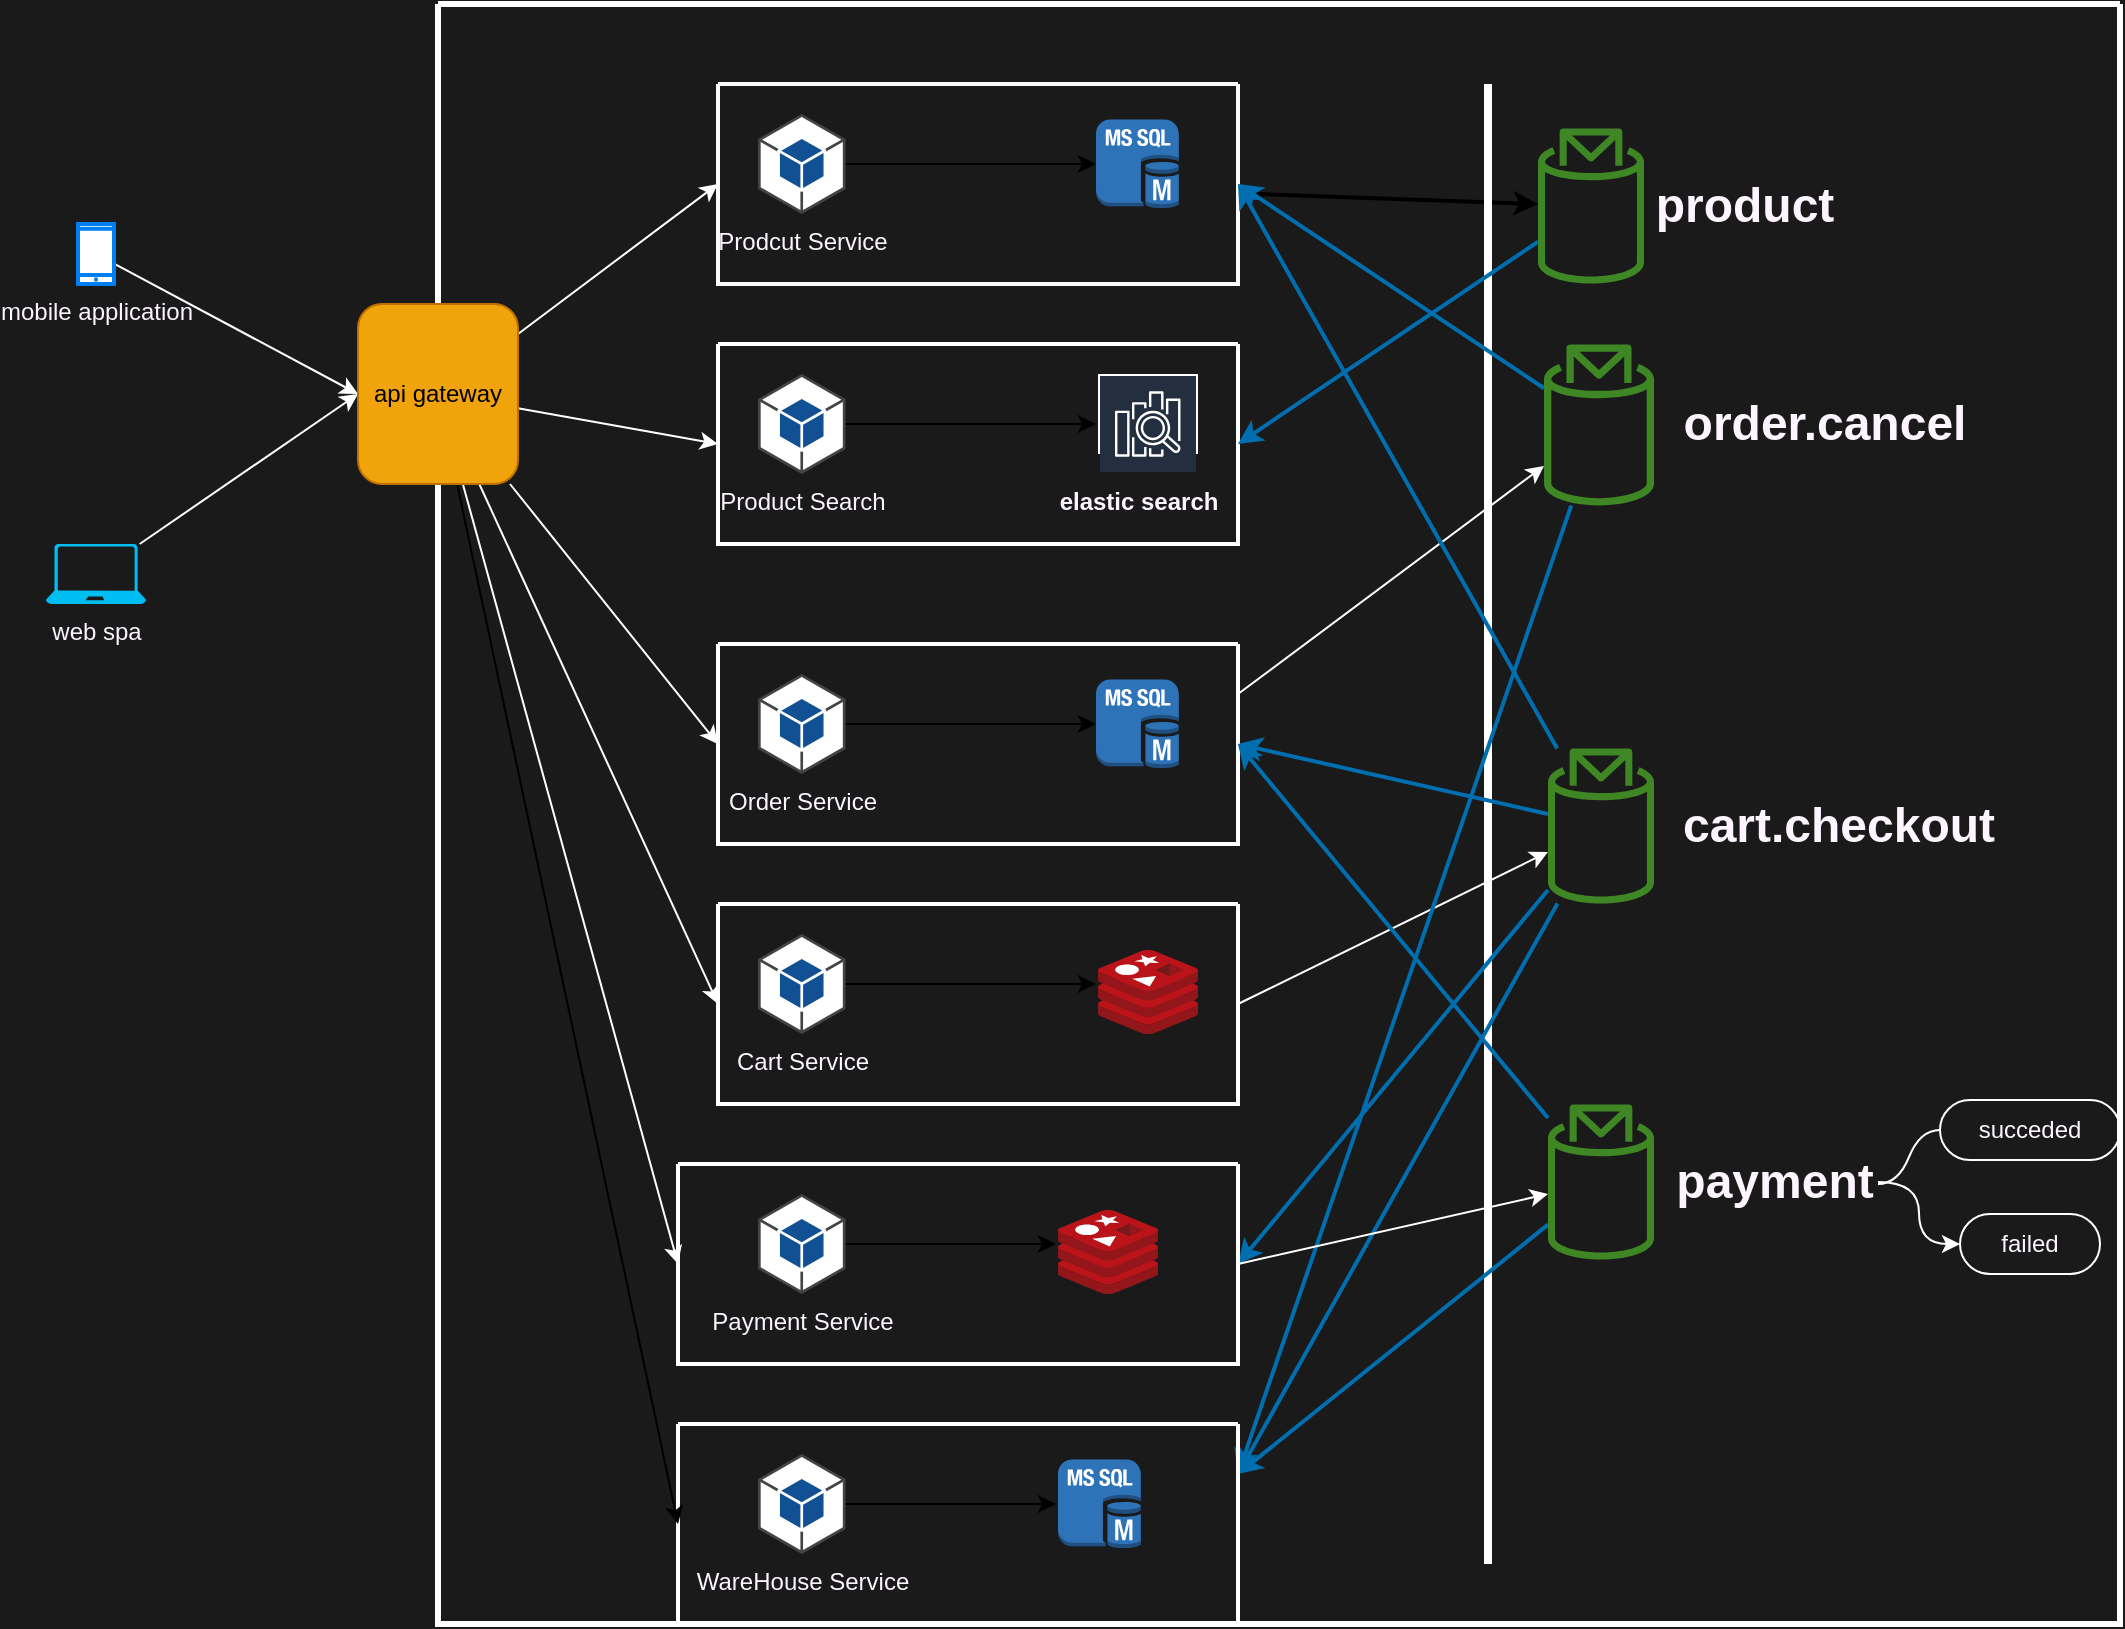 <mxfile>
    <diagram id="WOn5wwiRH83vvZWBE0tc" name="Page-1">
        <mxGraphModel dx="625" dy="566" grid="1" gridSize="10" guides="1" tooltips="1" connect="1" arrows="1" fold="1" page="1" pageScale="1" pageWidth="600" pageHeight="1600" background="#1A1A1A" math="0" shadow="0">
            <root>
                <mxCell id="0"/>
                <mxCell id="1" parent="0"/>
                <mxCell id="12" value="" style="swimlane;startSize=0;strokeWidth=3;strokeColor=#FFFFFF;" parent="1" vertex="1">
                    <mxGeometry x="230" y="180" width="841" height="810" as="geometry"/>
                </mxCell>
                <mxCell id="83" style="edgeStyle=none;html=1;strokeWidth=2;" edge="1" parent="12" source="14" target="41">
                    <mxGeometry relative="1" as="geometry"/>
                </mxCell>
                <mxCell id="14" value="" style="swimlane;startSize=0;fontColor=#FCF5FF;strokeWidth=2;strokeColor=#FAFAFA;" parent="12" vertex="1">
                    <mxGeometry x="140" y="40" width="260" height="100" as="geometry"/>
                </mxCell>
                <mxCell id="21" style="edgeStyle=none;html=1;fontColor=#FCF5FF;" parent="14" source="15" target="20" edge="1">
                    <mxGeometry relative="1" as="geometry"/>
                </mxCell>
                <mxCell id="15" value="Prodcut Service" style="outlineConnect=0;dashed=0;verticalLabelPosition=bottom;verticalAlign=top;align=center;html=1;shape=mxgraph.aws3.android;fillColor=#115193;gradientColor=none;fontColor=#FCF5FF;" parent="14" vertex="1">
                    <mxGeometry x="20" y="15" width="43.75" height="50" as="geometry"/>
                </mxCell>
                <mxCell id="20" value="" style="outlineConnect=0;dashed=0;verticalLabelPosition=bottom;verticalAlign=top;align=center;html=1;shape=mxgraph.aws3.ms_sql_instance;fillColor=#2E73B8;gradientColor=none;fontColor=#FCF5FF;" parent="14" vertex="1">
                    <mxGeometry x="189" y="17.75" width="41.4" height="44.5" as="geometry"/>
                </mxCell>
                <mxCell id="56" style="edgeStyle=none;rounded=1;html=1;fontColor=#FCF5FF;exitX=1;exitY=0.25;exitDx=0;exitDy=0;strokeColor=#FFFFFF;" parent="12" source="22" target="54" edge="1">
                    <mxGeometry relative="1" as="geometry"/>
                </mxCell>
                <mxCell id="22" value="" style="swimlane;startSize=0;fontColor=#FCF5FF;strokeWidth=2;strokeColor=#FFFFFF;" parent="12" vertex="1">
                    <mxGeometry x="140" y="320" width="260" height="100" as="geometry"/>
                </mxCell>
                <mxCell id="23" style="edgeStyle=none;html=1;fontColor=#FCF5FF;" parent="22" source="24" target="25" edge="1">
                    <mxGeometry relative="1" as="geometry"/>
                </mxCell>
                <mxCell id="24" value="Order Service" style="outlineConnect=0;dashed=0;verticalLabelPosition=bottom;verticalAlign=top;align=center;html=1;shape=mxgraph.aws3.android;fillColor=#115193;gradientColor=none;fontColor=#FCF5FF;" parent="22" vertex="1">
                    <mxGeometry x="20" y="15" width="43.75" height="50" as="geometry"/>
                </mxCell>
                <mxCell id="25" value="" style="outlineConnect=0;dashed=0;verticalLabelPosition=bottom;verticalAlign=top;align=center;html=1;shape=mxgraph.aws3.ms_sql_instance;fillColor=#2E73B8;gradientColor=none;fontColor=#FCF5FF;" parent="22" vertex="1">
                    <mxGeometry x="189" y="17.75" width="41.4" height="44.5" as="geometry"/>
                </mxCell>
                <mxCell id="53" style="edgeStyle=none;rounded=1;html=1;exitX=1;exitY=0.5;exitDx=0;exitDy=0;fontColor=#FCF5FF;strokeColor=#FFFFFF;" parent="12" source="26" target="46" edge="1">
                    <mxGeometry relative="1" as="geometry"/>
                </mxCell>
                <mxCell id="26" value="" style="swimlane;startSize=0;fontColor=#FCF5FF;strokeWidth=2;strokeColor=#FFFFFF;" parent="12" vertex="1">
                    <mxGeometry x="140" y="450" width="260" height="100" as="geometry"/>
                </mxCell>
                <mxCell id="27" style="edgeStyle=none;html=1;fontColor=#FCF5FF;" parent="26" source="28" edge="1">
                    <mxGeometry relative="1" as="geometry">
                        <mxPoint x="189" y="40" as="targetPoint"/>
                    </mxGeometry>
                </mxCell>
                <mxCell id="28" value="Cart Service" style="outlineConnect=0;dashed=0;verticalLabelPosition=bottom;verticalAlign=top;align=center;html=1;shape=mxgraph.aws3.android;fillColor=#115193;gradientColor=none;fontColor=#FCF5FF;" parent="26" vertex="1">
                    <mxGeometry x="20" y="15" width="43.75" height="50" as="geometry"/>
                </mxCell>
                <mxCell id="30" value="" style="sketch=0;aspect=fixed;html=1;points=[];align=center;image;fontSize=12;image=img/lib/mscae/Cache_Redis_Product.svg;fontColor=#FCF5FF;" parent="26" vertex="1">
                    <mxGeometry x="190" y="23" width="50" height="42" as="geometry"/>
                </mxCell>
                <mxCell id="34" value="" style="line;strokeWidth=4;direction=south;html=1;perimeter=backbonePerimeter;points=[];outlineConnect=0;fillColor=#f9f7ed;strokeColor=#FFFFFF;" parent="12" vertex="1">
                    <mxGeometry x="520" y="40" width="10" height="740" as="geometry"/>
                </mxCell>
                <mxCell id="35" value="" style="swimlane;startSize=0;fontColor=#FCF5FF;strokeWidth=2;strokeColor=#FFFFFF;" parent="12" vertex="1">
                    <mxGeometry x="140" y="170" width="260" height="100" as="geometry"/>
                </mxCell>
                <mxCell id="36" style="edgeStyle=none;html=1;fontColor=#FCF5FF;" parent="35" source="37" edge="1">
                    <mxGeometry relative="1" as="geometry">
                        <mxPoint x="189" y="40" as="targetPoint"/>
                    </mxGeometry>
                </mxCell>
                <mxCell id="37" value="Product Search" style="outlineConnect=0;dashed=0;verticalLabelPosition=bottom;verticalAlign=top;align=center;html=1;shape=mxgraph.aws3.android;fillColor=#115193;gradientColor=none;fontColor=#FCF5FF;" parent="35" vertex="1">
                    <mxGeometry x="20" y="15" width="43.75" height="50" as="geometry"/>
                </mxCell>
                <mxCell id="42" value="" style="sketch=0;outlineConnect=0;fontColor=#FCF5FF;gradientColor=none;strokeColor=#ffffff;fillColor=#232F3E;dashed=0;verticalLabelPosition=middle;verticalAlign=bottom;align=center;html=1;whiteSpace=wrap;fontSize=10;fontStyle=1;spacing=3;shape=mxgraph.aws4.productIcon;prIcon=mxgraph.aws4.elasticsearch_service;" parent="35" vertex="1">
                    <mxGeometry x="190" y="15" width="50" height="40" as="geometry"/>
                </mxCell>
                <mxCell id="72" value="&lt;p style=&quot;line-height: 1.2&quot;&gt;&lt;font style=&quot;font-size: 12px&quot;&gt;elastic search&lt;/font&gt;&lt;/p&gt;" style="text;strokeColor=none;fillColor=none;html=1;fontSize=24;fontStyle=1;verticalAlign=middle;align=center;fontColor=#FCF5FF;" parent="35" vertex="1">
                    <mxGeometry x="160" y="55" width="100" height="40" as="geometry"/>
                </mxCell>
                <mxCell id="84" style="edgeStyle=none;html=1;entryX=1;entryY=0.5;entryDx=0;entryDy=0;strokeWidth=2;fillColor=#1ba1e2;strokeColor=#006EAF;" edge="1" parent="12" source="41" target="35">
                    <mxGeometry relative="1" as="geometry"/>
                </mxCell>
                <mxCell id="41" value="" style="sketch=0;outlineConnect=0;fontColor=#FCF5FF;gradientColor=none;fillColor=#3F8624;strokeColor=none;dashed=0;verticalLabelPosition=bottom;verticalAlign=top;align=center;html=1;fontSize=12;fontStyle=0;aspect=fixed;pointerEvents=1;shape=mxgraph.aws4.topic_2;" parent="12" vertex="1">
                    <mxGeometry x="550" y="62" width="53" height="78" as="geometry"/>
                </mxCell>
                <mxCell id="45" value="product" style="text;strokeColor=none;fillColor=none;html=1;fontSize=24;fontStyle=1;verticalAlign=middle;align=center;fontColor=#FCF5FF;" parent="12" vertex="1">
                    <mxGeometry x="603" y="81" width="100" height="40" as="geometry"/>
                </mxCell>
                <mxCell id="50" style="edgeStyle=none;html=1;entryX=1;entryY=0.5;entryDx=0;entryDy=0;fontColor=#FCF5FF;fillColor=#1ba1e2;strokeColor=#006EAF;rounded=1;strokeWidth=2;" parent="12" source="46" target="14" edge="1">
                    <mxGeometry relative="1" as="geometry"/>
                </mxCell>
                <mxCell id="51" style="edgeStyle=none;rounded=1;html=1;entryX=1;entryY=0.5;entryDx=0;entryDy=0;fontColor=#FCF5FF;fillColor=#1ba1e2;strokeColor=#006EAF;strokeWidth=2;" parent="12" source="46" target="22" edge="1">
                    <mxGeometry relative="1" as="geometry"/>
                </mxCell>
                <mxCell id="81" style="edgeStyle=none;html=1;entryX=1;entryY=0.25;entryDx=0;entryDy=0;fillColor=#1ba1e2;strokeColor=#006EAF;strokeWidth=2;" parent="12" source="46" target="73" edge="1">
                    <mxGeometry relative="1" as="geometry"/>
                </mxCell>
                <mxCell id="82" style="edgeStyle=none;html=1;entryX=1;entryY=0.5;entryDx=0;entryDy=0;fillColor=#1ba1e2;strokeColor=#006EAF;strokeWidth=2;" edge="1" parent="12" source="46" target="58">
                    <mxGeometry relative="1" as="geometry"/>
                </mxCell>
                <mxCell id="46" value="" style="sketch=0;outlineConnect=0;fontColor=#FCF5FF;gradientColor=none;fillColor=#3F8624;strokeColor=none;dashed=0;verticalLabelPosition=bottom;verticalAlign=top;align=center;html=1;fontSize=12;fontStyle=0;aspect=fixed;pointerEvents=1;shape=mxgraph.aws4.topic_2;" parent="12" vertex="1">
                    <mxGeometry x="555" y="372" width="53" height="78" as="geometry"/>
                </mxCell>
                <mxCell id="47" value="cart.checkout" style="text;strokeColor=none;fillColor=none;html=1;fontSize=24;fontStyle=1;verticalAlign=middle;align=center;fontColor=#FCF5FF;" parent="12" vertex="1">
                    <mxGeometry x="615" y="391" width="170" height="40" as="geometry"/>
                </mxCell>
                <mxCell id="57" style="edgeStyle=none;rounded=1;html=1;entryX=1;entryY=0.5;entryDx=0;entryDy=0;fontColor=#FCF5FF;fillColor=#1ba1e2;strokeColor=#006EAF;strokeWidth=2;" parent="12" source="54" target="14" edge="1">
                    <mxGeometry relative="1" as="geometry"/>
                </mxCell>
                <mxCell id="79" style="edgeStyle=none;html=1;entryX=1;entryY=0.25;entryDx=0;entryDy=0;fillColor=#1ba1e2;strokeColor=#006EAF;strokeWidth=2;" parent="12" source="54" target="73" edge="1">
                    <mxGeometry relative="1" as="geometry"/>
                </mxCell>
                <mxCell id="54" value="" style="sketch=0;outlineConnect=0;fontColor=#FCF5FF;gradientColor=none;fillColor=#3F8624;strokeColor=none;dashed=0;verticalLabelPosition=bottom;verticalAlign=top;align=center;html=1;fontSize=12;fontStyle=0;aspect=fixed;pointerEvents=1;shape=mxgraph.aws4.topic_2;" parent="12" vertex="1">
                    <mxGeometry x="553" y="170" width="55" height="80.94" as="geometry"/>
                </mxCell>
                <mxCell id="55" value="order.cancel" style="text;strokeColor=none;fillColor=none;html=1;fontSize=24;fontStyle=1;verticalAlign=middle;align=center;fontColor=#FCF5FF;" parent="12" vertex="1">
                    <mxGeometry x="615" y="190.47" width="155" height="40" as="geometry"/>
                </mxCell>
                <mxCell id="64" style="edgeStyle=none;rounded=1;html=1;exitX=1;exitY=0.5;exitDx=0;exitDy=0;fontColor=#FCF5FF;strokeColor=#FFFFFF;" parent="12" source="58" target="62" edge="1">
                    <mxGeometry relative="1" as="geometry"/>
                </mxCell>
                <mxCell id="58" value="" style="swimlane;startSize=0;fontColor=#FCF5FF;strokeWidth=2;strokeColor=#FFFFFF;" parent="12" vertex="1">
                    <mxGeometry x="120" y="580" width="280" height="100" as="geometry"/>
                </mxCell>
                <mxCell id="59" style="edgeStyle=none;html=1;fontColor=#FCF5FF;" parent="58" source="60" edge="1">
                    <mxGeometry relative="1" as="geometry">
                        <mxPoint x="189" y="40" as="targetPoint"/>
                    </mxGeometry>
                </mxCell>
                <mxCell id="60" value="Payment Service" style="outlineConnect=0;dashed=0;verticalLabelPosition=bottom;verticalAlign=top;align=center;html=1;shape=mxgraph.aws3.android;fillColor=#115193;gradientColor=none;fontColor=#FCF5FF;" parent="58" vertex="1">
                    <mxGeometry x="40" y="15" width="43.75" height="50" as="geometry"/>
                </mxCell>
                <mxCell id="61" value="" style="sketch=0;aspect=fixed;html=1;points=[];align=center;image;fontSize=12;image=img/lib/mscae/Cache_Redis_Product.svg;fontColor=#FCF5FF;" parent="58" vertex="1">
                    <mxGeometry x="190" y="23" width="50" height="42" as="geometry"/>
                </mxCell>
                <mxCell id="65" style="edgeStyle=none;rounded=1;html=1;entryX=1;entryY=0.5;entryDx=0;entryDy=0;fontColor=#FCF5FF;fillColor=#1ba1e2;strokeColor=#006EAF;strokeWidth=2;" parent="12" source="62" target="22" edge="1">
                    <mxGeometry relative="1" as="geometry"/>
                </mxCell>
                <mxCell id="80" style="edgeStyle=none;html=1;entryX=1;entryY=0.25;entryDx=0;entryDy=0;fillColor=#1ba1e2;strokeColor=#006EAF;strokeWidth=2;" parent="12" source="62" target="73" edge="1">
                    <mxGeometry relative="1" as="geometry"/>
                </mxCell>
                <mxCell id="62" value="" style="sketch=0;outlineConnect=0;fontColor=#FCF5FF;gradientColor=none;fillColor=#3F8624;strokeColor=none;dashed=0;verticalLabelPosition=bottom;verticalAlign=top;align=center;html=1;fontSize=12;fontStyle=0;aspect=fixed;pointerEvents=1;shape=mxgraph.aws4.topic_2;" parent="12" vertex="1">
                    <mxGeometry x="555" y="550" width="53" height="78" as="geometry"/>
                </mxCell>
                <mxCell id="69" style="edgeStyle=orthogonalEdgeStyle;rounded=1;html=1;entryX=0;entryY=0.5;entryDx=0;entryDy=0;fontColor=#FCF5FF;curved=1;strokeColor=#FFFFFF;" parent="12" source="63" target="68" edge="1">
                    <mxGeometry relative="1" as="geometry"/>
                </mxCell>
                <mxCell id="63" value="payment" style="text;strokeColor=none;fillColor=none;html=1;fontSize=24;fontStyle=1;verticalAlign=middle;align=center;fontColor=#FCF5FF;" parent="12" vertex="1">
                    <mxGeometry x="615" y="569" width="105" height="40" as="geometry"/>
                </mxCell>
                <mxCell id="66" value="&lt;font&gt;succeded&lt;/font&gt;" style="whiteSpace=wrap;html=1;rounded=1;arcSize=50;align=center;verticalAlign=middle;strokeWidth=1;autosize=1;spacing=4;treeFolding=1;treeMoving=1;newEdgeStyle={&quot;edgeStyle&quot;:&quot;entityRelationEdgeStyle&quot;,&quot;startArrow&quot;:&quot;none&quot;,&quot;endArrow&quot;:&quot;none&quot;,&quot;segment&quot;:10,&quot;curved&quot;:1};fontColor=#FCF5FF;fillColor=none;strokeColor=#FFFFFF;" parent="12" vertex="1">
                    <mxGeometry x="751" y="548" width="90" height="30" as="geometry"/>
                </mxCell>
                <mxCell id="67" value="" style="edgeStyle=entityRelationEdgeStyle;startArrow=none;endArrow=none;segment=10;curved=1;rounded=1;fontColor=#FCF5FF;strokeColor=#FFFFFF;" parent="12" target="66" edge="1">
                    <mxGeometry relative="1" as="geometry">
                        <mxPoint x="720" y="590" as="sourcePoint"/>
                    </mxGeometry>
                </mxCell>
                <mxCell id="68" value="&lt;font&gt;failed&lt;br&gt;&lt;/font&gt;" style="whiteSpace=wrap;html=1;rounded=1;arcSize=50;align=center;verticalAlign=middle;strokeWidth=1;autosize=1;spacing=4;treeFolding=1;treeMoving=1;newEdgeStyle={&quot;edgeStyle&quot;:&quot;entityRelationEdgeStyle&quot;,&quot;startArrow&quot;:&quot;none&quot;,&quot;endArrow&quot;:&quot;none&quot;,&quot;segment&quot;:10,&quot;curved&quot;:1};fontColor=#FCF5FF;fillColor=none;strokeColor=#FFFFFF;" parent="12" vertex="1">
                    <mxGeometry x="761" y="605" width="70" height="30" as="geometry"/>
                </mxCell>
                <mxCell id="73" value="" style="swimlane;startSize=0;fontColor=#FCF5FF;strokeWidth=2;strokeColor=#FFFFFF;" parent="12" vertex="1">
                    <mxGeometry x="120" y="710" width="280" height="100" as="geometry"/>
                </mxCell>
                <mxCell id="74" style="edgeStyle=none;html=1;fontColor=#FCF5FF;" parent="73" source="75" edge="1">
                    <mxGeometry relative="1" as="geometry">
                        <mxPoint x="189" y="40" as="targetPoint"/>
                    </mxGeometry>
                </mxCell>
                <mxCell id="75" value="WareHouse Service" style="outlineConnect=0;dashed=0;verticalLabelPosition=bottom;verticalAlign=top;align=center;html=1;shape=mxgraph.aws3.android;fillColor=#115193;gradientColor=none;fontColor=#FCF5FF;" parent="73" vertex="1">
                    <mxGeometry x="40" y="15" width="43.75" height="50" as="geometry"/>
                </mxCell>
                <mxCell id="78" value="" style="outlineConnect=0;dashed=0;verticalLabelPosition=bottom;verticalAlign=top;align=center;html=1;shape=mxgraph.aws3.ms_sql_instance;fillColor=#2E73B8;gradientColor=none;fontColor=#FCF5FF;" parent="73" vertex="1">
                    <mxGeometry x="190.0" y="17.75" width="41.4" height="44.5" as="geometry"/>
                </mxCell>
                <mxCell id="10" style="edgeStyle=none;html=1;entryX=0;entryY=0.5;entryDx=0;entryDy=0;fontColor=#FCF5FF;strokeColor=#FFFFFF;" parent="1" source="2" target="5" edge="1">
                    <mxGeometry relative="1" as="geometry"/>
                </mxCell>
                <mxCell id="2" value="mobile application" style="html=1;verticalLabelPosition=bottom;align=center;labelBackgroundColor=none;verticalAlign=top;strokeWidth=2;strokeColor=#0080F0;shadow=0;dashed=0;shape=mxgraph.ios7.icons.smartphone;fontColor=#FCF5FF;" parent="1" vertex="1">
                    <mxGeometry x="50" y="290" width="18" height="30" as="geometry"/>
                </mxCell>
                <mxCell id="11" style="edgeStyle=none;html=1;entryX=0;entryY=0.5;entryDx=0;entryDy=0;fontColor=#FCF5FF;strokeColor=#FFFFFF;" parent="1" source="4" target="5" edge="1">
                    <mxGeometry relative="1" as="geometry"/>
                </mxCell>
                <mxCell id="4" value="web spa&lt;br&gt;" style="verticalLabelPosition=bottom;html=1;verticalAlign=top;align=center;strokeColor=none;fillColor=#00BEF2;shape=mxgraph.azure.laptop;pointerEvents=1;fontColor=#FCF5FF;" parent="1" vertex="1">
                    <mxGeometry x="34" y="450" width="50" height="30" as="geometry"/>
                </mxCell>
                <mxCell id="31" style="edgeStyle=none;html=1;entryX=0;entryY=0.5;entryDx=0;entryDy=0;fontColor=#FCF5FF;strokeColor=#FFFFFF;" parent="1" source="5" target="14" edge="1">
                    <mxGeometry relative="1" as="geometry"/>
                </mxCell>
                <mxCell id="32" style="edgeStyle=none;html=1;entryX=0;entryY=0.5;entryDx=0;entryDy=0;fontColor=#FCF5FF;strokeColor=#FFFFFF;" parent="1" source="5" target="22" edge="1">
                    <mxGeometry relative="1" as="geometry"/>
                </mxCell>
                <mxCell id="33" style="edgeStyle=none;html=1;entryX=0;entryY=0.5;entryDx=0;entryDy=0;fontColor=#FCF5FF;strokeColor=#FFFFFF;" parent="1" source="5" target="26" edge="1">
                    <mxGeometry relative="1" as="geometry"/>
                </mxCell>
                <mxCell id="39" style="edgeStyle=none;html=1;entryX=0;entryY=0.5;entryDx=0;entryDy=0;fontColor=#FCF5FF;strokeColor=#FFFFFF;" parent="1" source="5" target="35" edge="1">
                    <mxGeometry relative="1" as="geometry"/>
                </mxCell>
                <mxCell id="71" style="edgeStyle=none;html=1;entryX=0;entryY=0.5;entryDx=0;entryDy=0;fontColor=#FCF5FF;strokeColor=#FFFFFF;" parent="1" source="5" target="58" edge="1">
                    <mxGeometry relative="1" as="geometry"/>
                </mxCell>
                <mxCell id="77" style="edgeStyle=none;html=1;entryX=0;entryY=0.5;entryDx=0;entryDy=0;" parent="1" source="5" target="73" edge="1">
                    <mxGeometry relative="1" as="geometry"/>
                </mxCell>
                <mxCell id="5" value="api gateway" style="rounded=1;whiteSpace=wrap;html=1;fillColor=#f0a30a;fontColor=#000000;strokeColor=#BD7000;" parent="1" vertex="1">
                    <mxGeometry x="190" y="330" width="80" height="90" as="geometry"/>
                </mxCell>
            </root>
        </mxGraphModel>
    </diagram>
</mxfile>